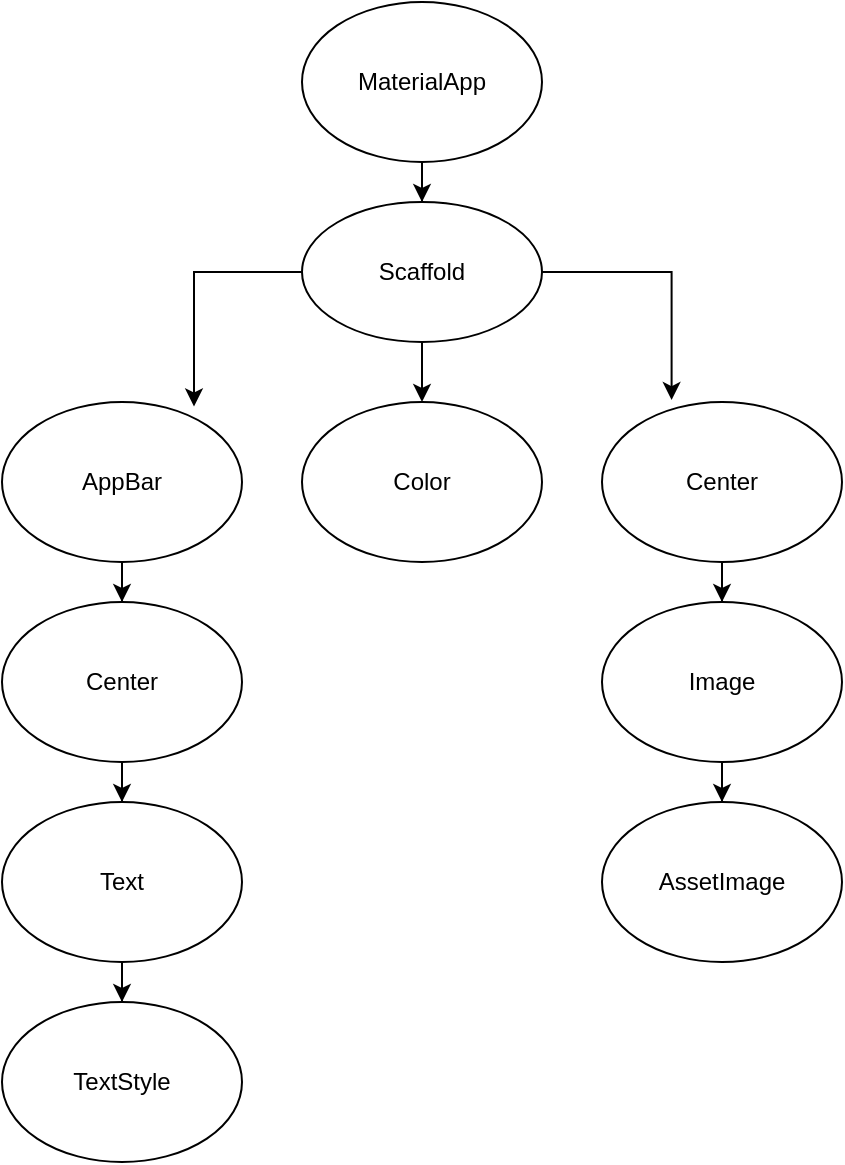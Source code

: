 <mxfile version="13.6.6" type="device"><diagram id="Jdxdzmeg9TJVCUl2r2UL" name="Page-1"><mxGraphModel dx="1038" dy="548" grid="1" gridSize="10" guides="1" tooltips="1" connect="1" arrows="1" fold="1" page="1" pageScale="1" pageWidth="850" pageHeight="1100" math="0" shadow="0"><root><mxCell id="0"/><mxCell id="1" parent="0"/><mxCell id="pUddmfvhy4G7cdDCCbQi-4" style="edgeStyle=orthogonalEdgeStyle;rounded=0;orthogonalLoop=1;jettySize=auto;html=1;exitX=0.5;exitY=1;exitDx=0;exitDy=0;" edge="1" parent="1" source="pUddmfvhy4G7cdDCCbQi-1" target="pUddmfvhy4G7cdDCCbQi-2"><mxGeometry relative="1" as="geometry"/></mxCell><mxCell id="pUddmfvhy4G7cdDCCbQi-1" value="MaterialApp" style="ellipse;whiteSpace=wrap;html=1;" vertex="1" parent="1"><mxGeometry x="340" y="20" width="120" height="80" as="geometry"/></mxCell><mxCell id="pUddmfvhy4G7cdDCCbQi-8" style="edgeStyle=orthogonalEdgeStyle;rounded=0;orthogonalLoop=1;jettySize=auto;html=1;exitX=0;exitY=1;exitDx=0;exitDy=0;entryX=0.8;entryY=0.028;entryDx=0;entryDy=0;entryPerimeter=0;" edge="1" parent="1" source="pUddmfvhy4G7cdDCCbQi-2" target="pUddmfvhy4G7cdDCCbQi-5"><mxGeometry relative="1" as="geometry"><Array as="points"><mxPoint x="358" y="155"/><mxPoint x="286" y="155"/></Array></mxGeometry></mxCell><mxCell id="pUddmfvhy4G7cdDCCbQi-9" value="" style="edgeStyle=orthogonalEdgeStyle;rounded=0;orthogonalLoop=1;jettySize=auto;html=1;" edge="1" parent="1" source="pUddmfvhy4G7cdDCCbQi-2" target="pUddmfvhy4G7cdDCCbQi-6"><mxGeometry relative="1" as="geometry"><Array as="points"><mxPoint x="400" y="210"/><mxPoint x="400" y="210"/></Array></mxGeometry></mxCell><mxCell id="pUddmfvhy4G7cdDCCbQi-13" style="edgeStyle=orthogonalEdgeStyle;rounded=0;orthogonalLoop=1;jettySize=auto;html=1;entryX=0.29;entryY=-0.012;entryDx=0;entryDy=0;entryPerimeter=0;" edge="1" parent="1" source="pUddmfvhy4G7cdDCCbQi-2" target="pUddmfvhy4G7cdDCCbQi-7"><mxGeometry relative="1" as="geometry"/></mxCell><mxCell id="pUddmfvhy4G7cdDCCbQi-2" value="Scaffold" style="ellipse;whiteSpace=wrap;html=1;" vertex="1" parent="1"><mxGeometry x="340" y="120" width="120" height="70" as="geometry"/></mxCell><mxCell id="pUddmfvhy4G7cdDCCbQi-15" value="" style="edgeStyle=orthogonalEdgeStyle;rounded=0;orthogonalLoop=1;jettySize=auto;html=1;" edge="1" parent="1" source="pUddmfvhy4G7cdDCCbQi-5" target="pUddmfvhy4G7cdDCCbQi-14"><mxGeometry relative="1" as="geometry"/></mxCell><mxCell id="pUddmfvhy4G7cdDCCbQi-5" value="AppBar" style="ellipse;whiteSpace=wrap;html=1;" vertex="1" parent="1"><mxGeometry x="190" y="220" width="120" height="80" as="geometry"/></mxCell><mxCell id="pUddmfvhy4G7cdDCCbQi-6" value="Color" style="ellipse;whiteSpace=wrap;html=1;" vertex="1" parent="1"><mxGeometry x="340" y="220" width="120" height="80" as="geometry"/></mxCell><mxCell id="pUddmfvhy4G7cdDCCbQi-21" value="" style="edgeStyle=orthogonalEdgeStyle;rounded=0;orthogonalLoop=1;jettySize=auto;html=1;" edge="1" parent="1" source="pUddmfvhy4G7cdDCCbQi-7" target="pUddmfvhy4G7cdDCCbQi-20"><mxGeometry relative="1" as="geometry"/></mxCell><mxCell id="pUddmfvhy4G7cdDCCbQi-7" value="Center" style="ellipse;whiteSpace=wrap;html=1;" vertex="1" parent="1"><mxGeometry x="490" y="220" width="120" height="80" as="geometry"/></mxCell><mxCell id="pUddmfvhy4G7cdDCCbQi-17" value="" style="edgeStyle=orthogonalEdgeStyle;rounded=0;orthogonalLoop=1;jettySize=auto;html=1;" edge="1" parent="1" source="pUddmfvhy4G7cdDCCbQi-14" target="pUddmfvhy4G7cdDCCbQi-16"><mxGeometry relative="1" as="geometry"/></mxCell><mxCell id="pUddmfvhy4G7cdDCCbQi-14" value="Center" style="ellipse;whiteSpace=wrap;html=1;" vertex="1" parent="1"><mxGeometry x="190" y="320" width="120" height="80" as="geometry"/></mxCell><mxCell id="pUddmfvhy4G7cdDCCbQi-19" value="" style="edgeStyle=orthogonalEdgeStyle;rounded=0;orthogonalLoop=1;jettySize=auto;html=1;" edge="1" parent="1" source="pUddmfvhy4G7cdDCCbQi-16" target="pUddmfvhy4G7cdDCCbQi-18"><mxGeometry relative="1" as="geometry"/></mxCell><mxCell id="pUddmfvhy4G7cdDCCbQi-16" value="Text" style="ellipse;whiteSpace=wrap;html=1;" vertex="1" parent="1"><mxGeometry x="190" y="420" width="120" height="80" as="geometry"/></mxCell><mxCell id="pUddmfvhy4G7cdDCCbQi-18" value="TextStyle" style="ellipse;whiteSpace=wrap;html=1;" vertex="1" parent="1"><mxGeometry x="190" y="520" width="120" height="80" as="geometry"/></mxCell><mxCell id="pUddmfvhy4G7cdDCCbQi-23" value="" style="edgeStyle=orthogonalEdgeStyle;rounded=0;orthogonalLoop=1;jettySize=auto;html=1;" edge="1" parent="1" source="pUddmfvhy4G7cdDCCbQi-20" target="pUddmfvhy4G7cdDCCbQi-22"><mxGeometry relative="1" as="geometry"/></mxCell><mxCell id="pUddmfvhy4G7cdDCCbQi-20" value="Image" style="ellipse;whiteSpace=wrap;html=1;" vertex="1" parent="1"><mxGeometry x="490" y="320" width="120" height="80" as="geometry"/></mxCell><mxCell id="pUddmfvhy4G7cdDCCbQi-22" value="AssetImage" style="ellipse;whiteSpace=wrap;html=1;" vertex="1" parent="1"><mxGeometry x="490" y="420" width="120" height="80" as="geometry"/></mxCell></root></mxGraphModel></diagram></mxfile>